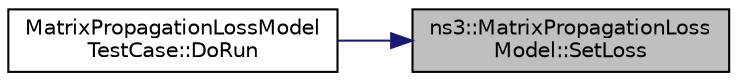 digraph "ns3::MatrixPropagationLossModel::SetLoss"
{
 // LATEX_PDF_SIZE
  edge [fontname="Helvetica",fontsize="10",labelfontname="Helvetica",labelfontsize="10"];
  node [fontname="Helvetica",fontsize="10",shape=record];
  rankdir="RL";
  Node1 [label="ns3::MatrixPropagationLoss\lModel::SetLoss",height=0.2,width=0.4,color="black", fillcolor="grey75", style="filled", fontcolor="black",tooltip="Set loss (in dB, positive) between pair of ns-3 objects (typically, nodes)."];
  Node1 -> Node2 [dir="back",color="midnightblue",fontsize="10",style="solid",fontname="Helvetica"];
  Node2 [label="MatrixPropagationLossModel\lTestCase::DoRun",height=0.2,width=0.4,color="black", fillcolor="white", style="filled",URL="$class_matrix_propagation_loss_model_test_case.html#a31340c08bcf36d34a1734784cd376ae3",tooltip="Implementation to actually run this TestCase."];
}
